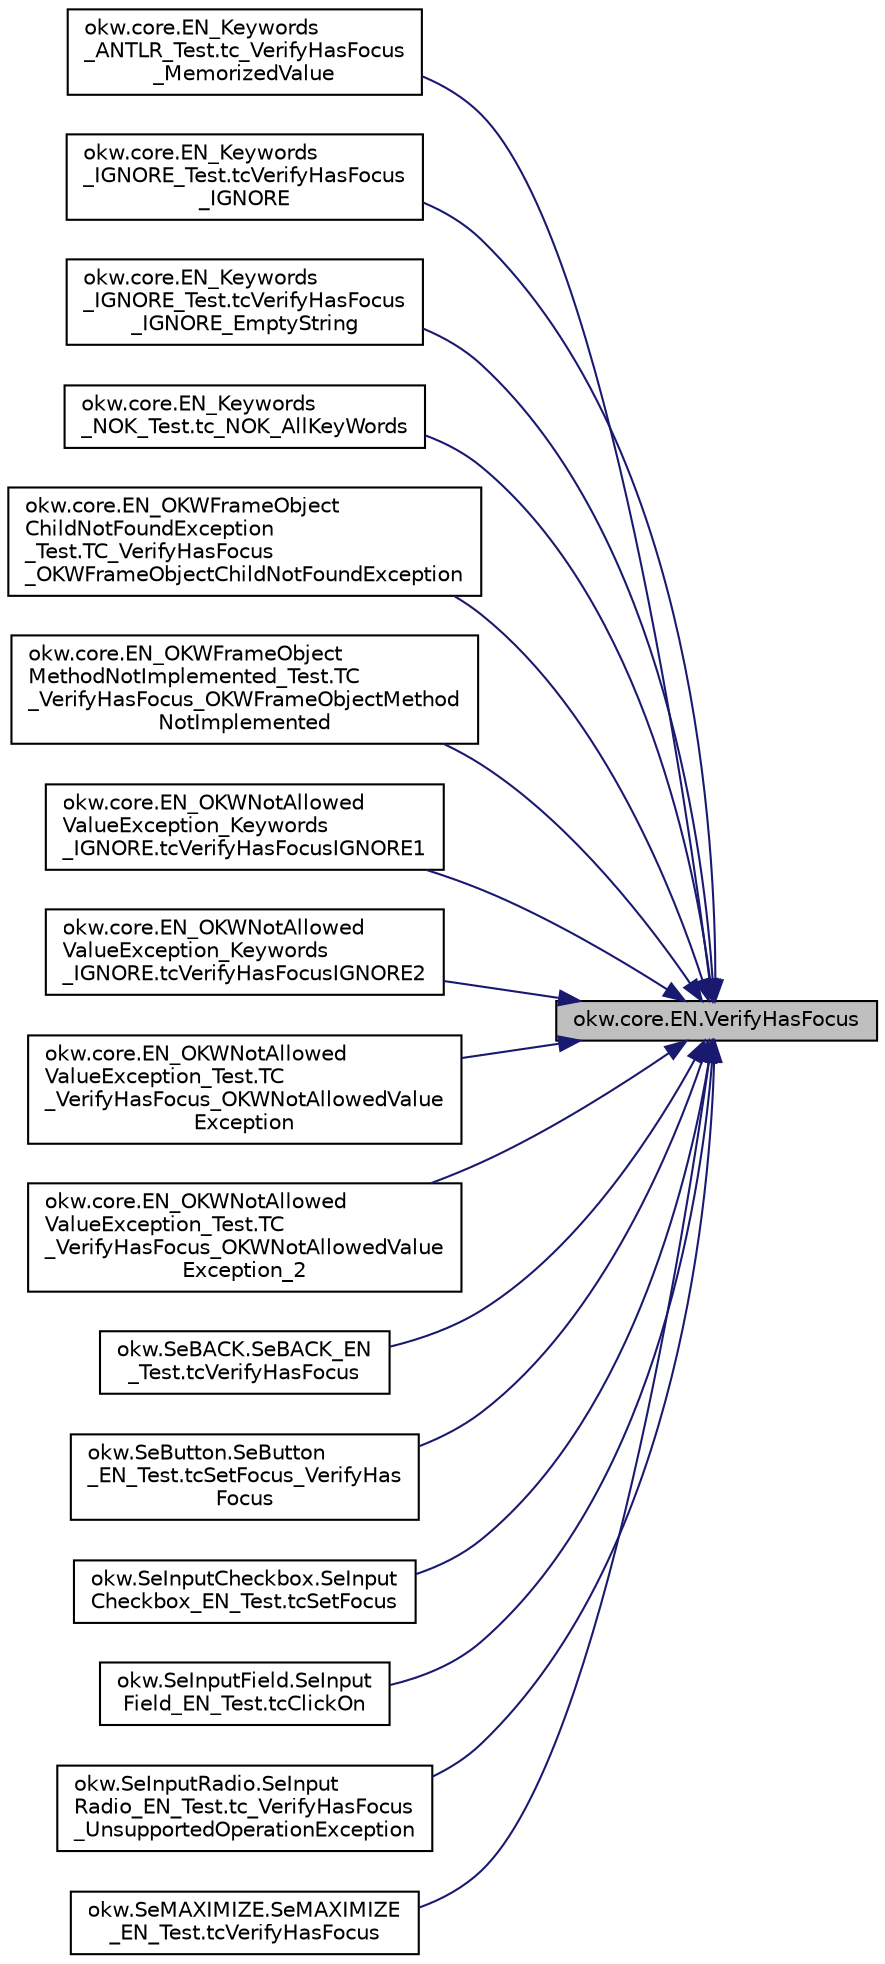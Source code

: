 digraph "okw.core.EN.VerifyHasFocus"
{
 // INTERACTIVE_SVG=YES
 // LATEX_PDF_SIZE
  edge [fontname="Helvetica",fontsize="10",labelfontname="Helvetica",labelfontsize="10"];
  node [fontname="Helvetica",fontsize="10",shape=record];
  rankdir="RL";
  Node3159 [label="okw.core.EN.VerifyHasFocus",height=0.2,width=0.4,color="black", fillcolor="grey75", style="filled", fontcolor="black",tooltip="Vergleicht den Fokus-Zustand des gegebenen Objekts mit dem erwarteten Wert."];
  Node3159 -> Node3160 [dir="back",color="midnightblue",fontsize="10",style="solid",fontname="Helvetica"];
  Node3160 [label="okw.core.EN_Keywords\l_ANTLR_Test.tc_VerifyHasFocus\l_MemorizedValue",height=0.2,width=0.4,color="black", fillcolor="white", style="filled",URL="$classokw_1_1core_1_1_e_n___keywords___a_n_t_l_r___test.html#a1e9e874c23e82fb5e08b5be8ac3b277b",tooltip=" "];
  Node3159 -> Node3161 [dir="back",color="midnightblue",fontsize="10",style="solid",fontname="Helvetica"];
  Node3161 [label="okw.core.EN_Keywords\l_IGNORE_Test.tcVerifyHasFocus\l_IGNORE",height=0.2,width=0.4,color="black", fillcolor="white", style="filled",URL="$classokw_1_1core_1_1_e_n___keywords___i_g_n_o_r_e___test.html#ac84a47f3fe50e5913d0823f8f0ade37b",tooltip=" "];
  Node3159 -> Node3162 [dir="back",color="midnightblue",fontsize="10",style="solid",fontname="Helvetica"];
  Node3162 [label="okw.core.EN_Keywords\l_IGNORE_Test.tcVerifyHasFocus\l_IGNORE_EmptyString",height=0.2,width=0.4,color="black", fillcolor="white", style="filled",URL="$classokw_1_1core_1_1_e_n___keywords___i_g_n_o_r_e___test.html#a174ab6d9595b080fb0fc24f39013953d",tooltip=" "];
  Node3159 -> Node3163 [dir="back",color="midnightblue",fontsize="10",style="solid",fontname="Helvetica"];
  Node3163 [label="okw.core.EN_Keywords\l_NOK_Test.tc_NOK_AllKeyWords",height=0.2,width=0.4,color="black", fillcolor="white", style="filled",URL="$classokw_1_1core_1_1_e_n___keywords___n_o_k___test.html#a81a960a2341dfb0e27da7871291c84dc",tooltip="Prüft methoden aufruf für einen einfachen Click."];
  Node3159 -> Node3164 [dir="back",color="midnightblue",fontsize="10",style="solid",fontname="Helvetica"];
  Node3164 [label="okw.core.EN_OKWFrameObject\lChildNotFoundException\l_Test.TC_VerifyHasFocus\l_OKWFrameObjectChildNotFoundException",height=0.2,width=0.4,color="black", fillcolor="white", style="filled",URL="$classokw_1_1core_1_1_e_n___o_k_w_frame_object_child_not_found_exception___test.html#accde9e37f35a723ff58d1a5aab600067",tooltip="Prüft ob die Ausnahme OKWFrameObjectChildNotFoundException durch die LFC-VerifyHasFocus ausgelöst wir..."];
  Node3159 -> Node3165 [dir="back",color="midnightblue",fontsize="10",style="solid",fontname="Helvetica"];
  Node3165 [label="okw.core.EN_OKWFrameObject\lMethodNotImplemented_Test.TC\l_VerifyHasFocus_OKWFrameObjectMethod\lNotImplemented",height=0.2,width=0.4,color="black", fillcolor="white", style="filled",URL="$classokw_1_1core_1_1_e_n___o_k_w_frame_object_method_not_implemented___test.html#a954cf6fe8bb3a8345e98b805e8e0d605",tooltip="Prüft ob die Ausnahme OKWFrameObjectMethodNotImplemented von VerifyHasFocus( FN, ExpVal ) ausgelöst w..."];
  Node3159 -> Node3166 [dir="back",color="midnightblue",fontsize="10",style="solid",fontname="Helvetica"];
  Node3166 [label="okw.core.EN_OKWNotAllowed\lValueException_Keywords\l_IGNORE.tcVerifyHasFocusIGNORE1",height=0.2,width=0.4,color="black", fillcolor="white", style="filled",URL="$classokw_1_1core_1_1_e_n___o_k_w_not_allowed_value_exception___keywords___i_g_n_o_r_e.html#aa0551025a8e4ae75bc8daa6b786c98fe",tooltip="Prüft ob \"${IGNORE} \" die Ausnahme okw.exceptions.OKWNotAllowedValueException auslöst."];
  Node3159 -> Node3167 [dir="back",color="midnightblue",fontsize="10",style="solid",fontname="Helvetica"];
  Node3167 [label="okw.core.EN_OKWNotAllowed\lValueException_Keywords\l_IGNORE.tcVerifyHasFocusIGNORE2",height=0.2,width=0.4,color="black", fillcolor="white", style="filled",URL="$classokw_1_1core_1_1_e_n___o_k_w_not_allowed_value_exception___keywords___i_g_n_o_r_e.html#a4ec48b2ca00929af8a035f5c2cb7f460",tooltip="Prüft ob \"\"${IGNORE}${TCN}\" die Ausnahme okw.exceptions.OKWNotAllowedValueException auslöst."];
  Node3159 -> Node3168 [dir="back",color="midnightblue",fontsize="10",style="solid",fontname="Helvetica"];
  Node3168 [label="okw.core.EN_OKWNotAllowed\lValueException_Test.TC\l_VerifyHasFocus_OKWNotAllowedValue\lException",height=0.2,width=0.4,color="black", fillcolor="white", style="filled",URL="$classokw_1_1core_1_1_e_n___o_k_w_not_allowed_value_exception___test.html#af9ff54b7355bb2e377364fe0577c1702",tooltip="Prüft ob die Ausnahme OKWNotAllowedValueException durch die LFC-VerifyIsActive ausgelöst wird,..."];
  Node3159 -> Node3169 [dir="back",color="midnightblue",fontsize="10",style="solid",fontname="Helvetica"];
  Node3169 [label="okw.core.EN_OKWNotAllowed\lValueException_Test.TC\l_VerifyHasFocus_OKWNotAllowedValue\lException_2",height=0.2,width=0.4,color="black", fillcolor="white", style="filled",URL="$classokw_1_1core_1_1_e_n___o_k_w_not_allowed_value_exception___test.html#a8661a7390fb1ae3f098994e184b1d1a3",tooltip="Prüft ob die Ausnahme OKWNotAllowedValueException durch die LFC-VerifyIsActive ausgelöst wird,..."];
  Node3159 -> Node3170 [dir="back",color="midnightblue",fontsize="10",style="solid",fontname="Helvetica"];
  Node3170 [label="okw.SeBACK.SeBACK_EN\l_Test.tcVerifyHasFocus",height=0.2,width=0.4,color="black", fillcolor="white", style="filled",URL="$classokw_1_1_se_b_a_c_k_1_1_se_b_a_c_k___e_n___test.html#a52737f5e3f7608f068acfa38d37f869c",tooltip="Test des Schlüsselwortes \"VerifyHasFocus( FN, ExpVal ) für SeBACK."];
  Node3159 -> Node3171 [dir="back",color="midnightblue",fontsize="10",style="solid",fontname="Helvetica"];
  Node3171 [label="okw.SeButton.SeButton\l_EN_Test.tcSetFocus_VerifyHas\lFocus",height=0.2,width=0.4,color="black", fillcolor="white", style="filled",URL="$classokw_1_1_se_button_1_1_se_button___e_n___test.html#aae80c3c05016ea5b9f387ee64c1efd1f",tooltip="Test des Schlüsselwortes SetFocus und VerifyHasFocus für den GUI-Adapter SeButton."];
  Node3159 -> Node3172 [dir="back",color="midnightblue",fontsize="10",style="solid",fontname="Helvetica"];
  Node3172 [label="okw.SeInputCheckbox.SeInput\lCheckbox_EN_Test.tcSetFocus",height=0.2,width=0.4,color="black", fillcolor="white", style="filled",URL="$classokw_1_1_se_input_checkbox_1_1_se_input_checkbox___e_n___test.html#ad572d5badb79741c496835cbb5c2d6df",tooltip="Prüft die SetFocusFunktion bei Textfelder mit dem Attribute \"ReadOnly\"."];
  Node3159 -> Node3173 [dir="back",color="midnightblue",fontsize="10",style="solid",fontname="Helvetica"];
  Node3173 [label="okw.SeInputField.SeInput\lField_EN_Test.tcClickOn",height=0.2,width=0.4,color="black", fillcolor="white", style="filled",URL="$classokw_1_1_se_input_field_1_1_se_input_field___e_n___test.html#a5860a514b07b6bf715c17dd674d0f384",tooltip="Testet das Schlüsselwort ClickOn( FN ) eines SeInputField Prüfen."];
  Node3159 -> Node3174 [dir="back",color="midnightblue",fontsize="10",style="solid",fontname="Helvetica"];
  Node3174 [label="okw.SeInputRadio.SeInput\lRadio_EN_Test.tc_VerifyHasFocus\l_UnsupportedOperationException",height=0.2,width=0.4,color="black", fillcolor="white", style="filled",URL="$classokw_1_1_se_input_radio_1_1_se_input_radio___e_n___test.html#a5a2f61f430cbec8b8c1aa6b1cd96d9e0",tooltip="Test des Schlüsselwortes SetFocus und VerifyHasFocus für den GUI-Adapter SeInputRadio."];
  Node3159 -> Node3175 [dir="back",color="midnightblue",fontsize="10",style="solid",fontname="Helvetica"];
  Node3175 [label="okw.SeMAXIMIZE.SeMAXIMIZE\l_EN_Test.tcVerifyHasFocus",height=0.2,width=0.4,color="black", fillcolor="white", style="filled",URL="$classokw_1_1_se_m_a_x_i_m_i_z_e_1_1_se_m_a_x_i_m_i_z_e___e_n___test.html#a679c1ff71be98214ad57930417dfb7b7",tooltip="Test des Schlüsselwortes \"VerifyHasFocus( FN, ExpVal ) für SeMAXIMIZE."];
}
